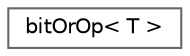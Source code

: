 digraph "Graphical Class Hierarchy"
{
 // LATEX_PDF_SIZE
  bgcolor="transparent";
  edge [fontname=Helvetica,fontsize=10,labelfontname=Helvetica,labelfontsize=10];
  node [fontname=Helvetica,fontsize=10,shape=box,height=0.2,width=0.4];
  rankdir="LR";
  Node0 [id="Node000000",label="bitOrOp\< T \>",height=0.2,width=0.4,color="grey40", fillcolor="white", style="filled",URL="$structFoam_1_1bitOrOp.html",tooltip=" "];
}
